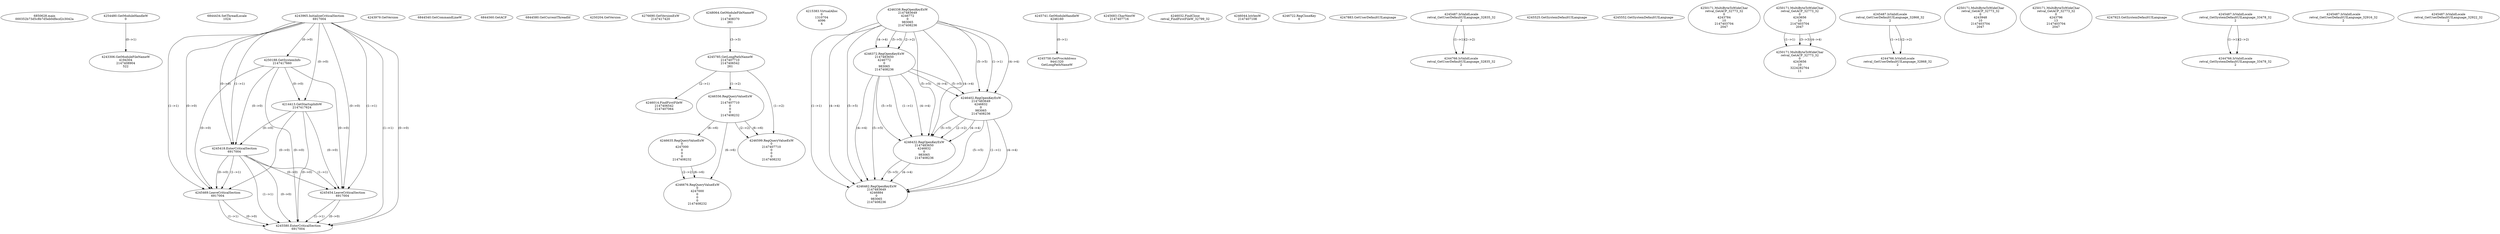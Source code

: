 // Global SCDG with merge call
digraph {
	0 [label="6850628.main
000352b73d5c8b7d5eb0dfecd2c3042a"]
	1 [label="4254480.GetModuleHandleW
0"]
	2 [label="6844434.SetThreadLocale
1024"]
	3 [label="4243965.InitializeCriticalSection
6917004"]
	4 [label="4243979.GetVersion
"]
	5 [label="4250188.GetSystemInfo
2147417660"]
	3 -> 5 [label="(0-->0)"]
	6 [label="6844540.GetCommandLineW
"]
	7 [label="4214413.GetStartupInfoW
2147417624"]
	3 -> 7 [label="(0-->0)"]
	5 -> 7 [label="(0-->0)"]
	8 [label="6844560.GetACP
"]
	9 [label="6844580.GetCurrentThreadId
"]
	10 [label="4250204.GetVersion
"]
	11 [label="4276690.GetVersionExW
2147417420"]
	12 [label="4243306.GetModuleFileNameW
4194304
2147408904
522"]
	1 -> 12 [label="(0-->1)"]
	13 [label="4248064.GetModuleFileNameW
0
2147408370
261"]
	14 [label="4215383.VirtualAlloc
0
1310704
4096
4"]
	15 [label="4246338.RegOpenKeyExW
2147483649
4246772
0
983065
2147408236"]
	16 [label="4245741.GetModuleHandleW
4246160"]
	17 [label="4245758.GetProcAddress
9441320
GetLongPathNameW"]
	16 -> 17 [label="(0-->1)"]
	18 [label="4245785.GetLongPathNameW
2147407710
2147406542
261"]
	13 -> 18 [label="(3-->3)"]
	19 [label="4245683.CharNextW
2147407716"]
	20 [label="4246014.FindFirstFileW
2147406542
2147407064"]
	18 -> 20 [label="(2-->1)"]
	21 [label="4246032.FindClose
retval_FindFirstFileW_32799_32"]
	22 [label="4246044.lstrlenW
2147407108"]
	23 [label="4246556.RegQueryValueExW
0
2147407710
0
0
0
2147408232"]
	18 -> 23 [label="(1-->2)"]
	24 [label="4246635.RegQueryValueExW
0
4247000
0
0
0
2147408232"]
	23 -> 24 [label="(6-->6)"]
	25 [label="4246722.RegCloseKey
0"]
	26 [label="4247883.GetUserDefaultUILanguage
"]
	27 [label="4245418.EnterCriticalSection
6917004"]
	3 -> 27 [label="(1-->1)"]
	3 -> 27 [label="(0-->0)"]
	5 -> 27 [label="(0-->0)"]
	7 -> 27 [label="(0-->0)"]
	28 [label="4245469.LeaveCriticalSection
6917004"]
	3 -> 28 [label="(1-->1)"]
	27 -> 28 [label="(1-->1)"]
	3 -> 28 [label="(0-->0)"]
	5 -> 28 [label="(0-->0)"]
	7 -> 28 [label="(0-->0)"]
	27 -> 28 [label="(0-->0)"]
	29 [label="4245487.IsValidLocale
retval_GetUserDefaultUILanguage_32835_32
2"]
	30 [label="4244766.IsValidLocale
retval_GetUserDefaultUILanguage_32835_32
2"]
	29 -> 30 [label="(1-->1)"]
	29 -> 30 [label="(2-->2)"]
	31 [label="4245525.GetSystemDefaultUILanguage
"]
	32 [label="4245552.GetSystemDefaultUILanguage
"]
	33 [label="4250171.MultiByteToWideChar
retval_GetACP_32773_32
0
4243784
10
2147403704
2047"]
	34 [label="4250171.MultiByteToWideChar
retval_GetACP_32773_32
0
4243656
10
2147403704
2047"]
	35 [label="4250171.MultiByteToWideChar
retval_GetACP_32773_32
0
4243656
10
3224282764
11"]
	34 -> 35 [label="(1-->1)"]
	34 -> 35 [label="(3-->3)"]
	34 -> 35 [label="(4-->4)"]
	36 [label="4246676.RegQueryValueExW
0
4247000
0
0
0
2147408232"]
	24 -> 36 [label="(2-->2)"]
	23 -> 36 [label="(6-->6)"]
	24 -> 36 [label="(6-->6)"]
	37 [label="4245487.IsValidLocale
retval_GetUserDefaultUILanguage_32868_32
2"]
	38 [label="4250171.MultiByteToWideChar
retval_GetACP_32773_32
0
4243948
10
2147403704
2047"]
	39 [label="4250171.MultiByteToWideChar
retval_GetACP_32773_32
0
4243796
13
2147403704
2047"]
	40 [label="4246372.RegOpenKeyExW
2147483650
4246772
0
983065
2147408236"]
	15 -> 40 [label="(2-->2)"]
	15 -> 40 [label="(4-->4)"]
	15 -> 40 [label="(5-->5)"]
	41 [label="4246402.RegOpenKeyExW
2147483649
4246832
0
983065
2147408236"]
	15 -> 41 [label="(1-->1)"]
	15 -> 41 [label="(4-->4)"]
	40 -> 41 [label="(4-->4)"]
	15 -> 41 [label="(5-->5)"]
	40 -> 41 [label="(5-->5)"]
	42 [label="4246432.RegOpenKeyExW
2147483650
4246832
0
983065
2147408236"]
	40 -> 42 [label="(1-->1)"]
	41 -> 42 [label="(2-->2)"]
	15 -> 42 [label="(4-->4)"]
	40 -> 42 [label="(4-->4)"]
	41 -> 42 [label="(4-->4)"]
	15 -> 42 [label="(5-->5)"]
	40 -> 42 [label="(5-->5)"]
	41 -> 42 [label="(5-->5)"]
	43 [label="4246462.RegOpenKeyExW
2147483649
4246884
0
983065
2147408236"]
	15 -> 43 [label="(1-->1)"]
	41 -> 43 [label="(1-->1)"]
	15 -> 43 [label="(4-->4)"]
	40 -> 43 [label="(4-->4)"]
	41 -> 43 [label="(4-->4)"]
	42 -> 43 [label="(4-->4)"]
	15 -> 43 [label="(5-->5)"]
	40 -> 43 [label="(5-->5)"]
	41 -> 43 [label="(5-->5)"]
	42 -> 43 [label="(5-->5)"]
	44 [label="4245454.LeaveCriticalSection
6917004"]
	3 -> 44 [label="(1-->1)"]
	27 -> 44 [label="(1-->1)"]
	3 -> 44 [label="(0-->0)"]
	5 -> 44 [label="(0-->0)"]
	7 -> 44 [label="(0-->0)"]
	27 -> 44 [label="(0-->0)"]
	45 [label="4247923.GetSystemDefaultUILanguage
"]
	46 [label="4245487.IsValidLocale
retval_GetSystemDefaultUILanguage_33478_32
2"]
	47 [label="4244766.IsValidLocale
retval_GetSystemDefaultUILanguage_33478_32
2"]
	46 -> 47 [label="(1-->1)"]
	46 -> 47 [label="(2-->2)"]
	48 [label="4245580.EnterCriticalSection
6917004"]
	3 -> 48 [label="(1-->1)"]
	27 -> 48 [label="(1-->1)"]
	28 -> 48 [label="(1-->1)"]
	44 -> 48 [label="(1-->1)"]
	3 -> 48 [label="(0-->0)"]
	5 -> 48 [label="(0-->0)"]
	7 -> 48 [label="(0-->0)"]
	27 -> 48 [label="(0-->0)"]
	28 -> 48 [label="(0-->0)"]
	44 -> 48 [label="(0-->0)"]
	49 [label="4244766.IsValidLocale
retval_GetUserDefaultUILanguage_32868_32
2"]
	37 -> 49 [label="(1-->1)"]
	37 -> 49 [label="(2-->2)"]
	50 [label="4246599.RegQueryValueExW
0
2147407710
0
0
0
2147408232"]
	18 -> 50 [label="(1-->2)"]
	23 -> 50 [label="(2-->2)"]
	23 -> 50 [label="(6-->6)"]
	51 [label="4245487.IsValidLocale
retval_GetUserDefaultUILanguage_32916_32
2"]
	52 [label="4245487.IsValidLocale
retval_GetUserDefaultUILanguage_32922_32
2"]
}
